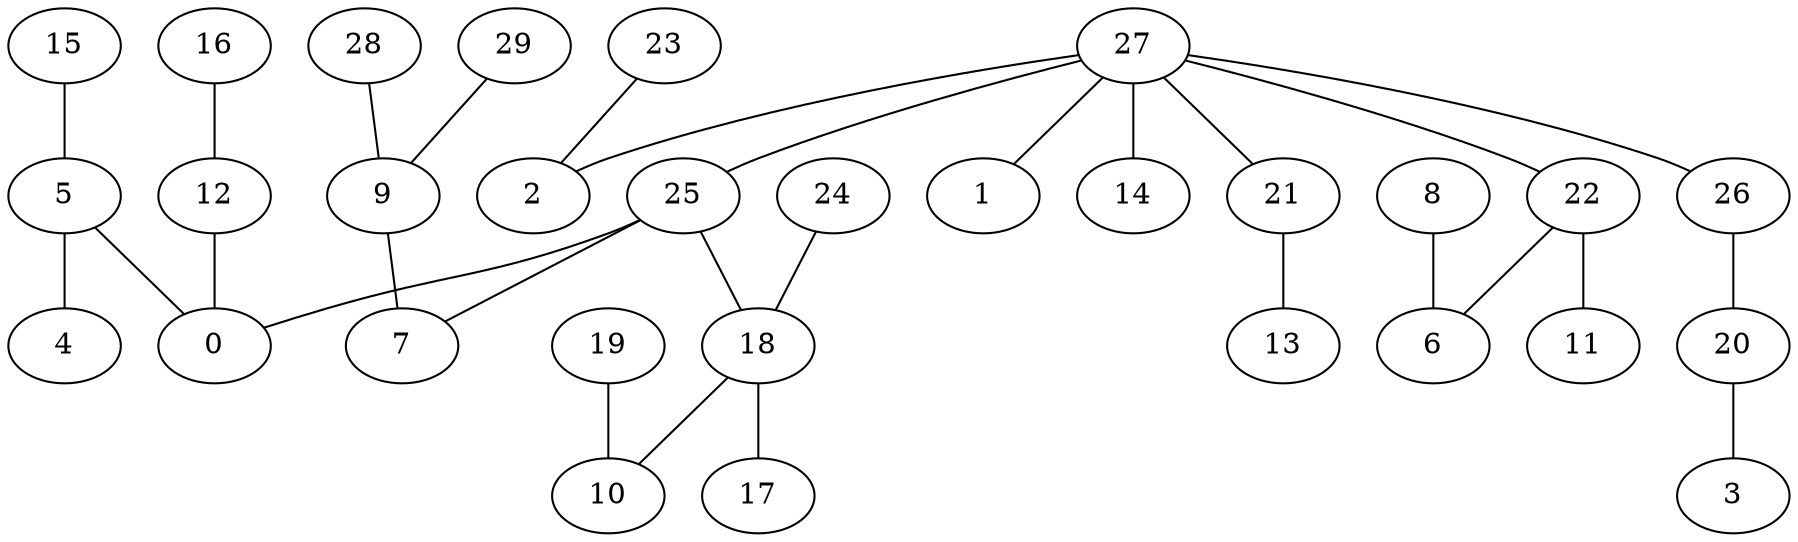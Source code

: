 graph Gnp_Gilbert_n30_p20_BFS {
25;
0;
7;
18;
27;
1;
2;
14;
21;
22;
26;
10;
17;
24;
9;
5;
12;
16;
4;
15;
28;
29;
19;
20;
6;
11;
13;
23;
8;
3;
25 -- 0;
25 -- 7;
25 -- 18;
27 -- 25;
27 -- 1;
27 -- 2;
27 -- 14;
27 -- 21;
27 -- 22;
27 -- 26;
18 -- 10;
18 -- 17;
24 -- 18;
9 -- 7;
5 -- 0;
12 -- 0;
16 -- 12;
5 -- 4;
15 -- 5;
28 -- 9;
29 -- 9;
19 -- 10;
26 -- 20;
22 -- 6;
22 -- 11;
21 -- 13;
23 -- 2;
8 -- 6;
20 -- 3;
}